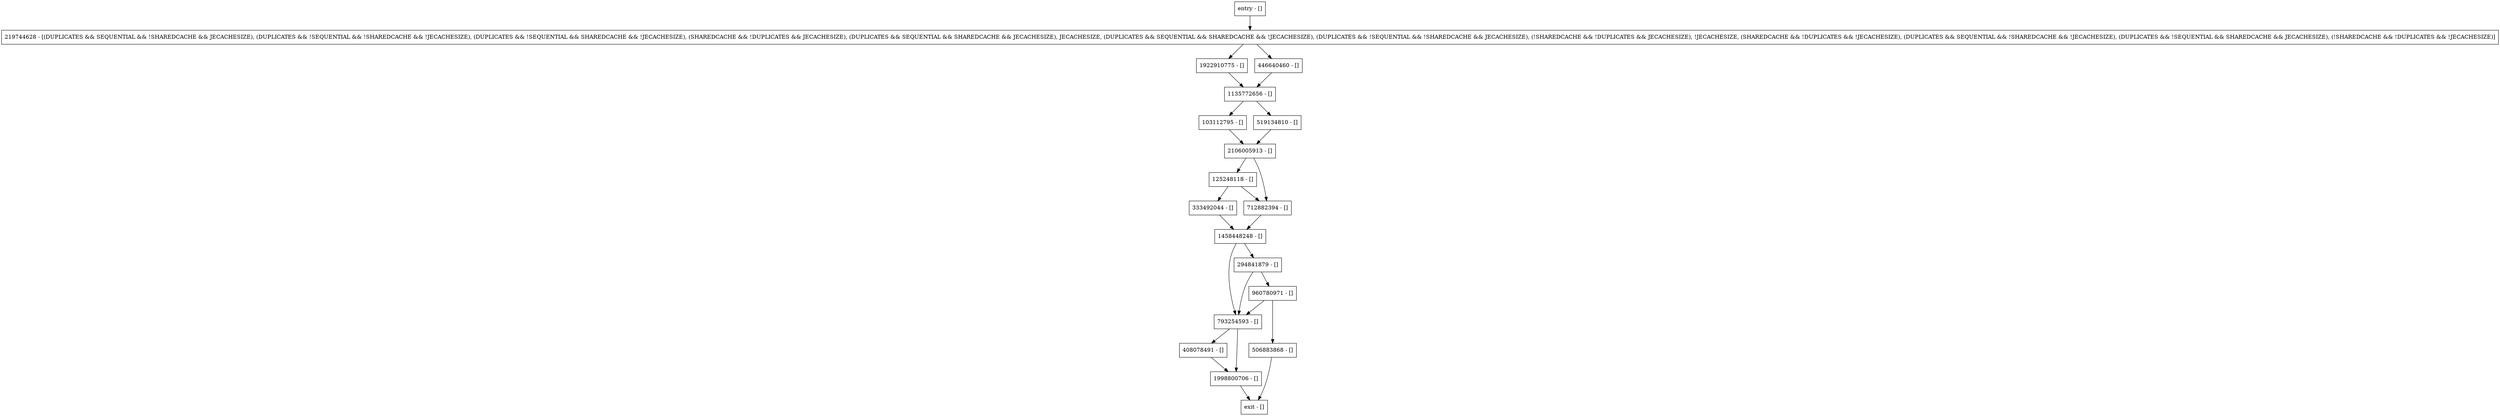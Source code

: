 digraph materializeLN {
node [shape=record];
1135772656 [label="1135772656 - []"];
103112795 [label="103112795 - []"];
333492044 [label="333492044 - []"];
793254593 [label="793254593 - []"];
1458448248 [label="1458448248 - []"];
2106005913 [label="2106005913 - []"];
1922910775 [label="1922910775 - []"];
519134810 [label="519134810 - []"];
entry [label="entry - []"];
exit [label="exit - []"];
125248118 [label="125248118 - []"];
506883868 [label="506883868 - []"];
408078491 [label="408078491 - []"];
219744628 [label="219744628 - [(DUPLICATES && SEQUENTIAL && !SHAREDCACHE && JECACHESIZE), (DUPLICATES && !SEQUENTIAL && !SHAREDCACHE && !JECACHESIZE), (DUPLICATES && !SEQUENTIAL && SHAREDCACHE && !JECACHESIZE), (SHAREDCACHE && !DUPLICATES && JECACHESIZE), (DUPLICATES && SEQUENTIAL && SHAREDCACHE && JECACHESIZE), JECACHESIZE, (DUPLICATES && SEQUENTIAL && SHAREDCACHE && !JECACHESIZE), (DUPLICATES && !SEQUENTIAL && !SHAREDCACHE && JECACHESIZE), (!SHAREDCACHE && !DUPLICATES && JECACHESIZE), !JECACHESIZE, (SHAREDCACHE && !DUPLICATES && !JECACHESIZE), (DUPLICATES && SEQUENTIAL && !SHAREDCACHE && !JECACHESIZE), (DUPLICATES && !SEQUENTIAL && SHAREDCACHE && JECACHESIZE), (!SHAREDCACHE && !DUPLICATES && !JECACHESIZE)]"];
712882394 [label="712882394 - []"];
294841879 [label="294841879 - []"];
1998800706 [label="1998800706 - []"];
960780971 [label="960780971 - []"];
446640460 [label="446640460 - []"];
entry;
exit;
1135772656 -> 103112795;
1135772656 -> 519134810;
103112795 -> 2106005913;
333492044 -> 1458448248;
793254593 -> 408078491;
793254593 -> 1998800706;
1458448248 -> 294841879;
1458448248 -> 793254593;
2106005913 -> 125248118;
2106005913 -> 712882394;
1922910775 -> 1135772656;
519134810 -> 2106005913;
entry -> 219744628;
125248118 -> 333492044;
125248118 -> 712882394;
506883868 -> exit;
408078491 -> 1998800706;
219744628 -> 1922910775;
219744628 -> 446640460;
712882394 -> 1458448248;
294841879 -> 793254593;
294841879 -> 960780971;
1998800706 -> exit;
960780971 -> 506883868;
960780971 -> 793254593;
446640460 -> 1135772656;
}
